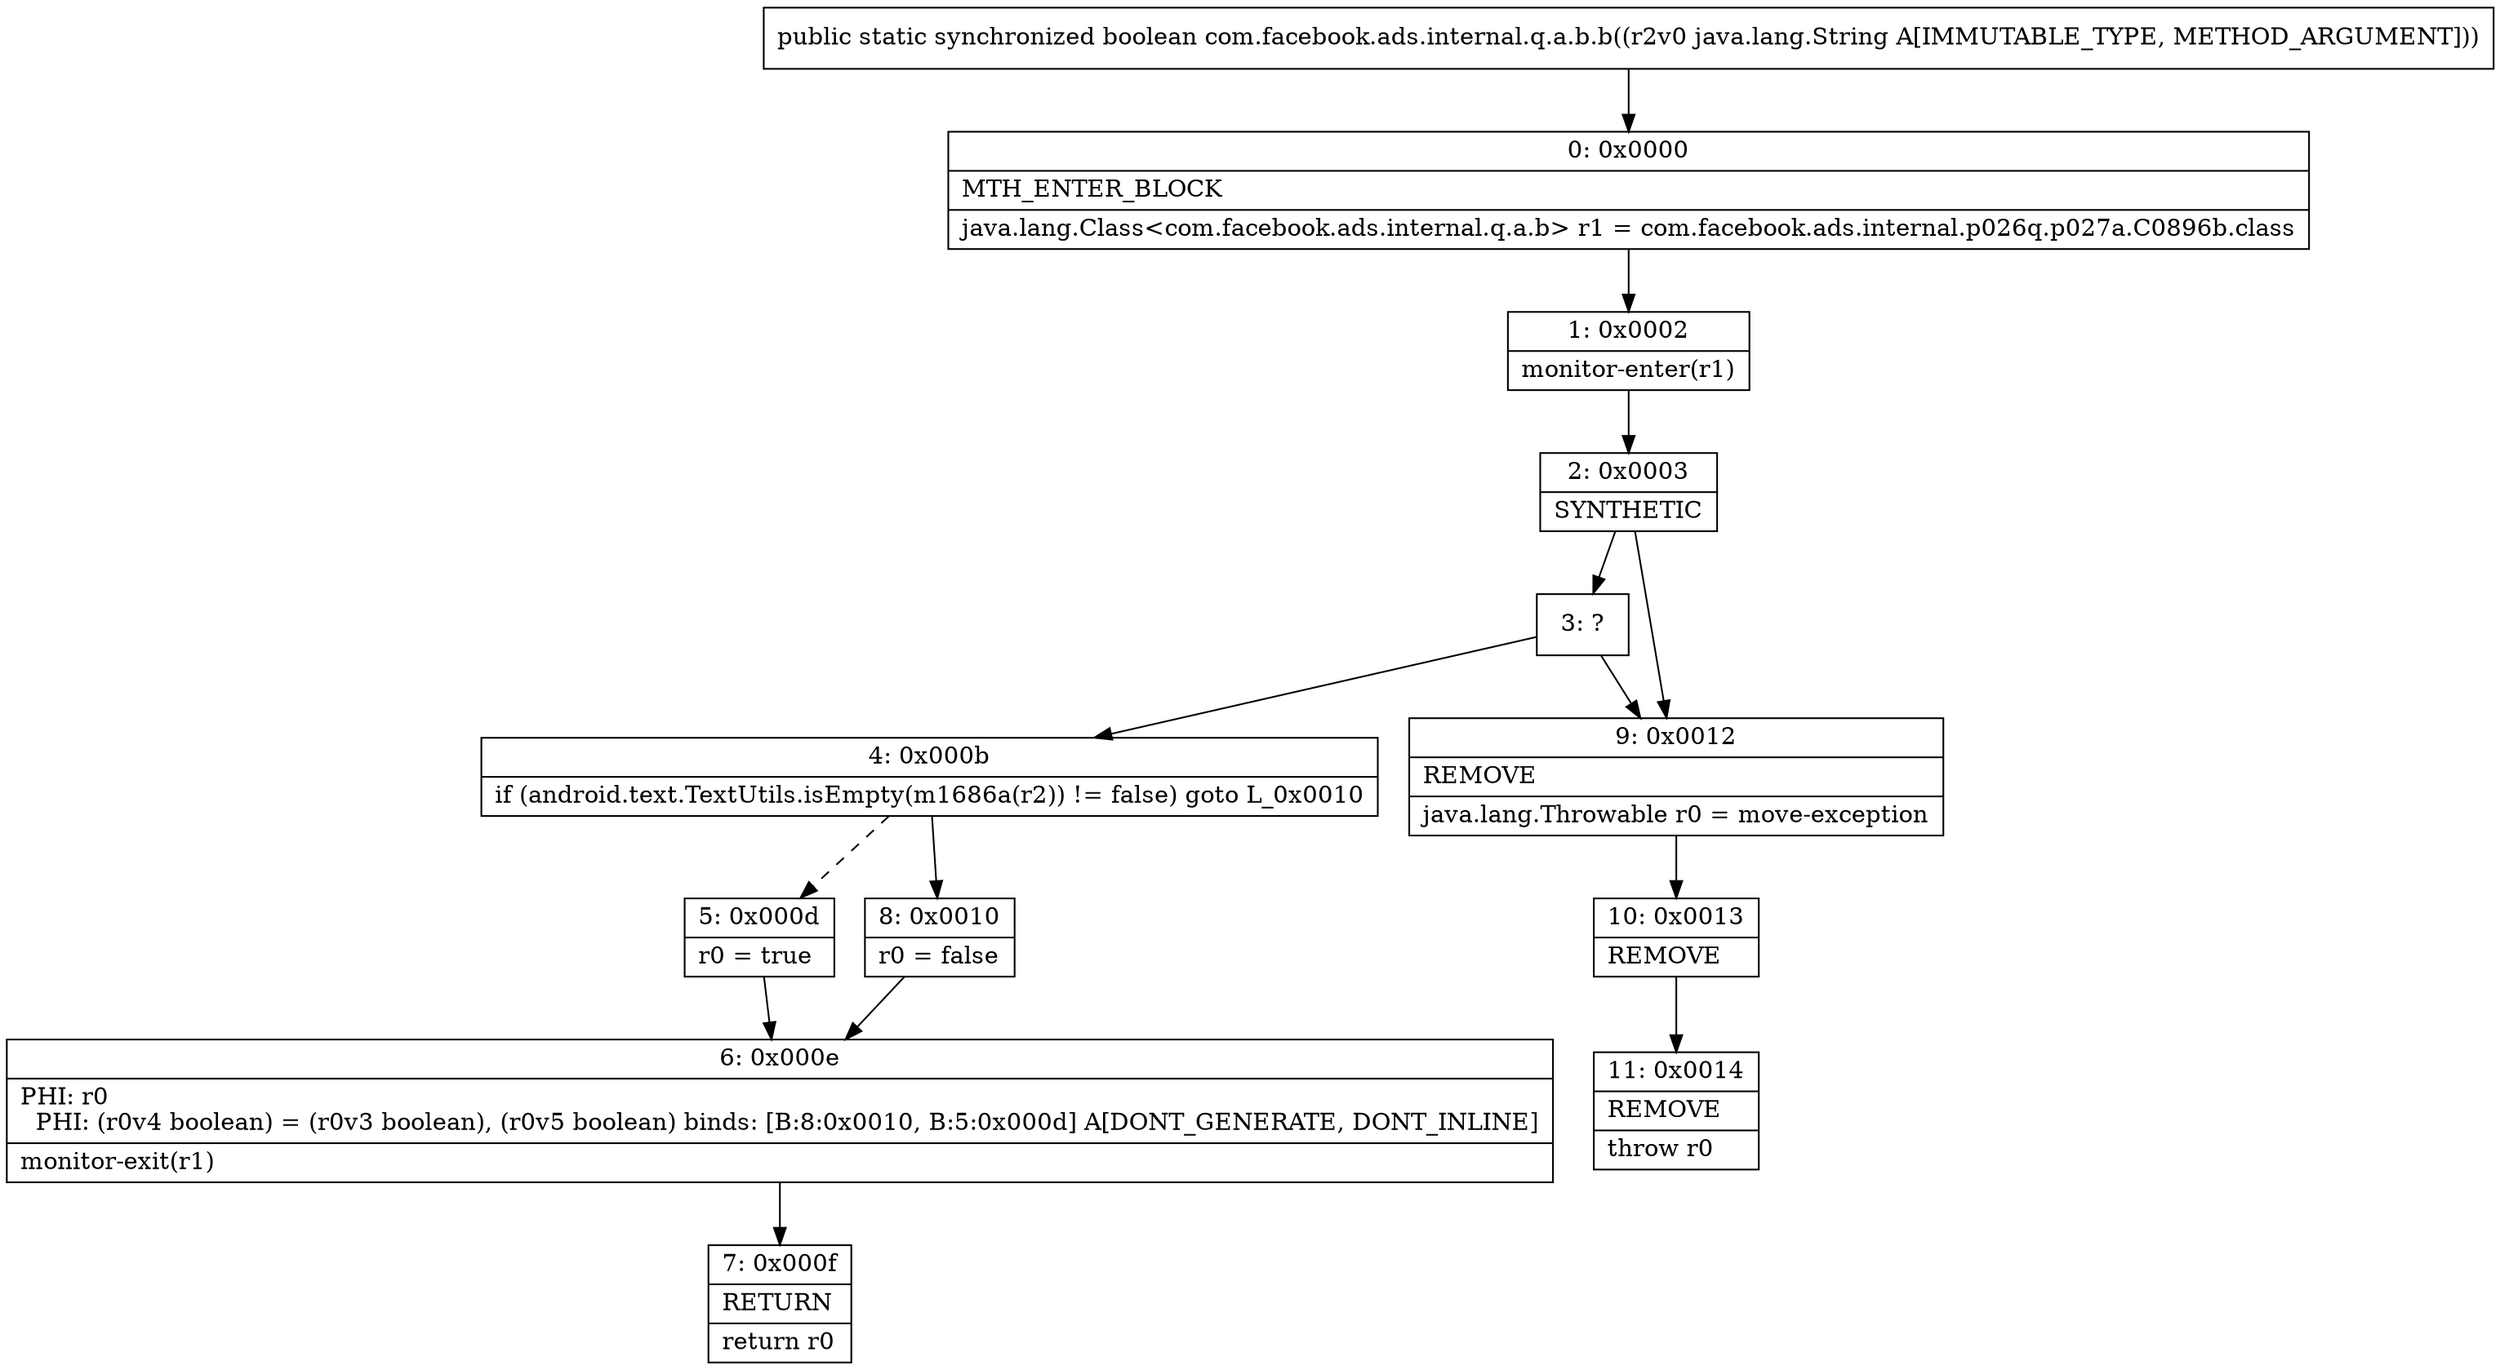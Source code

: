 digraph "CFG forcom.facebook.ads.internal.q.a.b.b(Ljava\/lang\/String;)Z" {
Node_0 [shape=record,label="{0\:\ 0x0000|MTH_ENTER_BLOCK\l|java.lang.Class\<com.facebook.ads.internal.q.a.b\> r1 = com.facebook.ads.internal.p026q.p027a.C0896b.class\l}"];
Node_1 [shape=record,label="{1\:\ 0x0002|monitor\-enter(r1)\l}"];
Node_2 [shape=record,label="{2\:\ 0x0003|SYNTHETIC\l}"];
Node_3 [shape=record,label="{3\:\ ?}"];
Node_4 [shape=record,label="{4\:\ 0x000b|if (android.text.TextUtils.isEmpty(m1686a(r2)) != false) goto L_0x0010\l}"];
Node_5 [shape=record,label="{5\:\ 0x000d|r0 = true\l}"];
Node_6 [shape=record,label="{6\:\ 0x000e|PHI: r0 \l  PHI: (r0v4 boolean) = (r0v3 boolean), (r0v5 boolean) binds: [B:8:0x0010, B:5:0x000d] A[DONT_GENERATE, DONT_INLINE]\l|monitor\-exit(r1)\l}"];
Node_7 [shape=record,label="{7\:\ 0x000f|RETURN\l|return r0\l}"];
Node_8 [shape=record,label="{8\:\ 0x0010|r0 = false\l}"];
Node_9 [shape=record,label="{9\:\ 0x0012|REMOVE\l|java.lang.Throwable r0 = move\-exception\l}"];
Node_10 [shape=record,label="{10\:\ 0x0013|REMOVE\l}"];
Node_11 [shape=record,label="{11\:\ 0x0014|REMOVE\l|throw r0\l}"];
MethodNode[shape=record,label="{public static synchronized boolean com.facebook.ads.internal.q.a.b.b((r2v0 java.lang.String A[IMMUTABLE_TYPE, METHOD_ARGUMENT])) }"];
MethodNode -> Node_0;
Node_0 -> Node_1;
Node_1 -> Node_2;
Node_2 -> Node_3;
Node_2 -> Node_9;
Node_3 -> Node_9;
Node_3 -> Node_4;
Node_4 -> Node_5[style=dashed];
Node_4 -> Node_8;
Node_5 -> Node_6;
Node_6 -> Node_7;
Node_8 -> Node_6;
Node_9 -> Node_10;
Node_10 -> Node_11;
}


